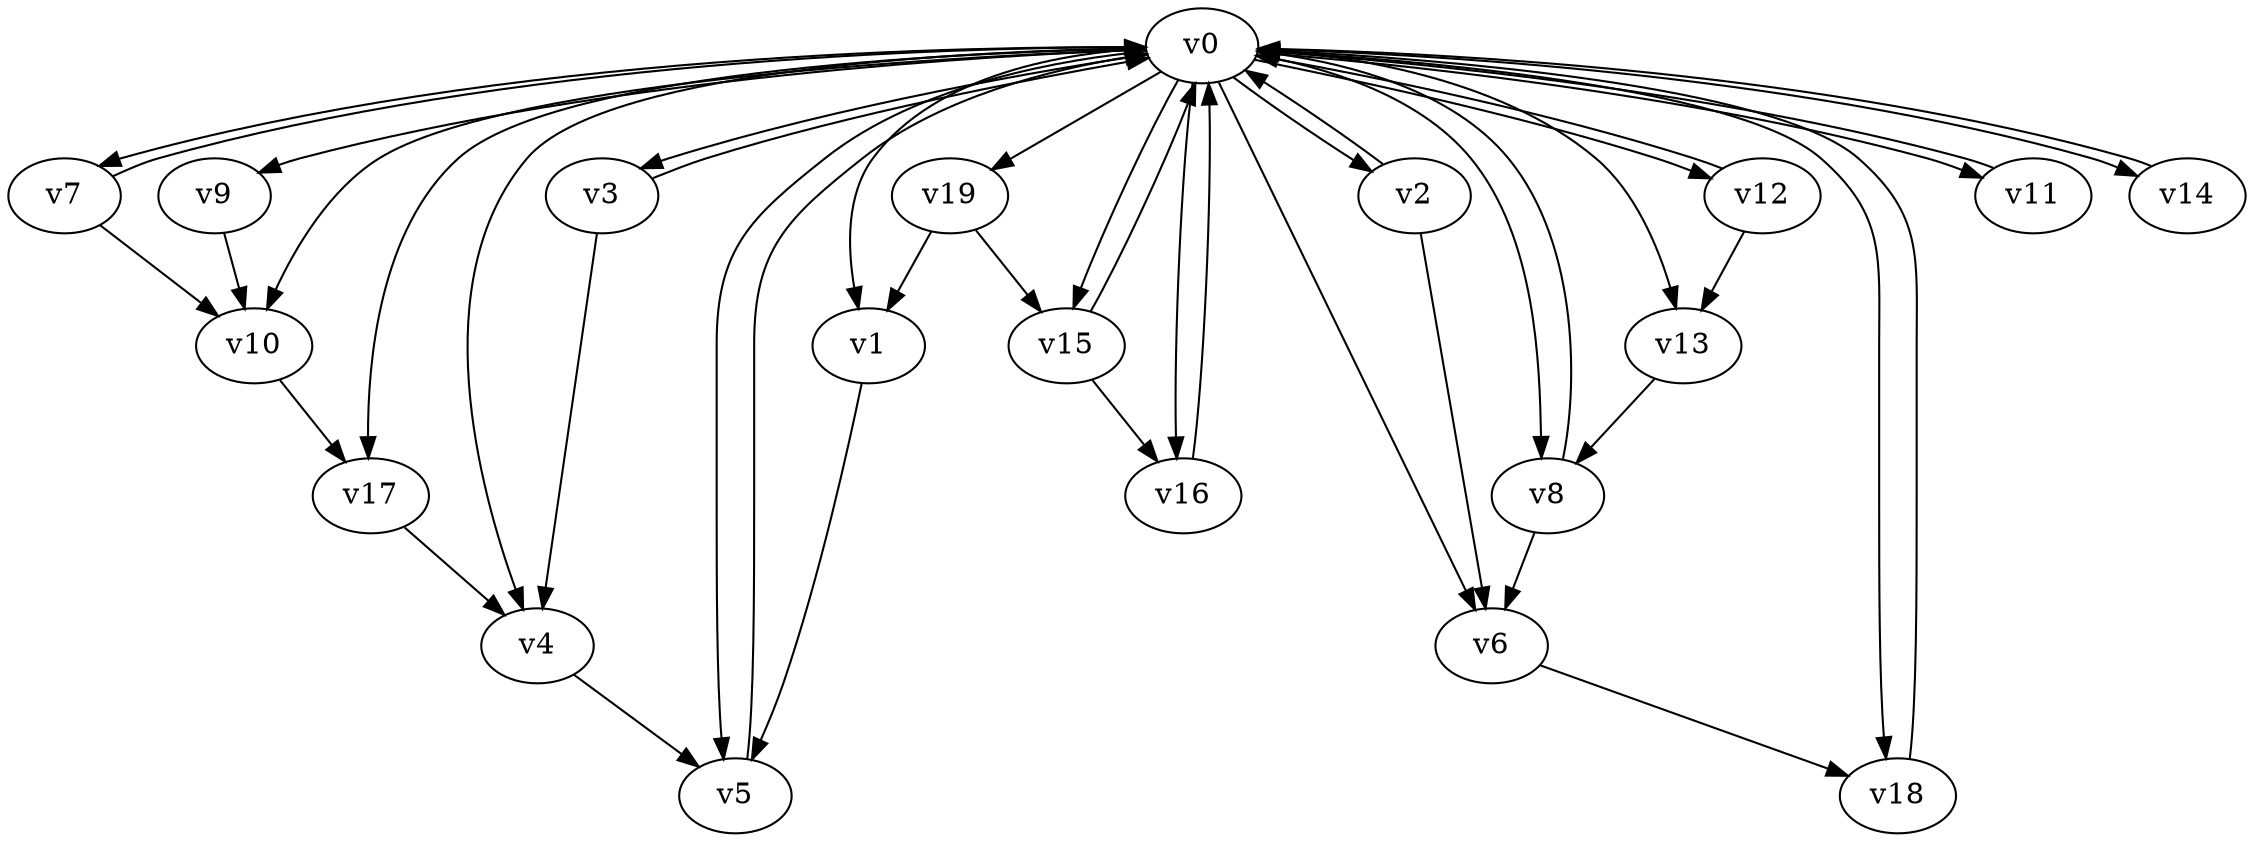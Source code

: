 digraph test023 {
    v0 [name="v0", player=1, priority=39];
    v1 [name="v1", player=1, priority=28];
    v2 [name="v2", player=0, priority=28];
    v3 [name="v3", player=1, priority=23];
    v4 [name="v4", player=0, priority=6];
    v5 [name="v5", player=1, priority=15];
    v6 [name="v6", player=1, priority=32];
    v7 [name="v7", player=1, priority=25];
    v8 [name="v8", player=0, priority=2];
    v9 [name="v9", player=0, priority=2];
    v10 [name="v10", player=1, priority=32];
    v11 [name="v11", player=0, priority=11];
    v12 [name="v12", player=0, priority=30];
    v13 [name="v13", player=1, priority=22];
    v14 [name="v14", player=1, priority=14];
    v15 [name="v15", player=1, priority=20];
    v16 [name="v16", player=0, priority=36];
    v17 [name="v17", player=1, priority=10];
    v18 [name="v18", player=0, priority=9];
    v19 [name="v19", player=0, priority=22];
    v6 -> v18;
    v3 -> v4;
    v12 -> v13;
    v8 -> v0;
    v0 -> v2;
    v0 -> v5;
    v8 -> v6;
    v0 -> v8;
    v0 -> v14;
    v19 -> v15;
    v0 -> v11;
    v0 -> v17;
    v13 -> v8;
    v7 -> v10;
    v12 -> v0;
    v3 -> v0;
    v14 -> v0;
    v4 -> v5;
    v5 -> v0;
    v0 -> v1;
    v0 -> v7;
    v9 -> v10;
    v0 -> v4;
    v0 -> v10;
    v0 -> v16;
    v16 -> v0;
    v0 -> v13;
    v0 -> v19;
    v7 -> v0;
    v18 -> v0;
    v10 -> v17;
    v15 -> v16;
    v19 -> v1;
    v0 -> v3;
    v2 -> v0;
    v0 -> v9;
    v0 -> v6;
    v0 -> v12;
    v15 -> v0;
    v0 -> v15;
    v2 -> v6;
    v0 -> v18;
    v1 -> v5;
    v11 -> v0;
    v17 -> v4;
}